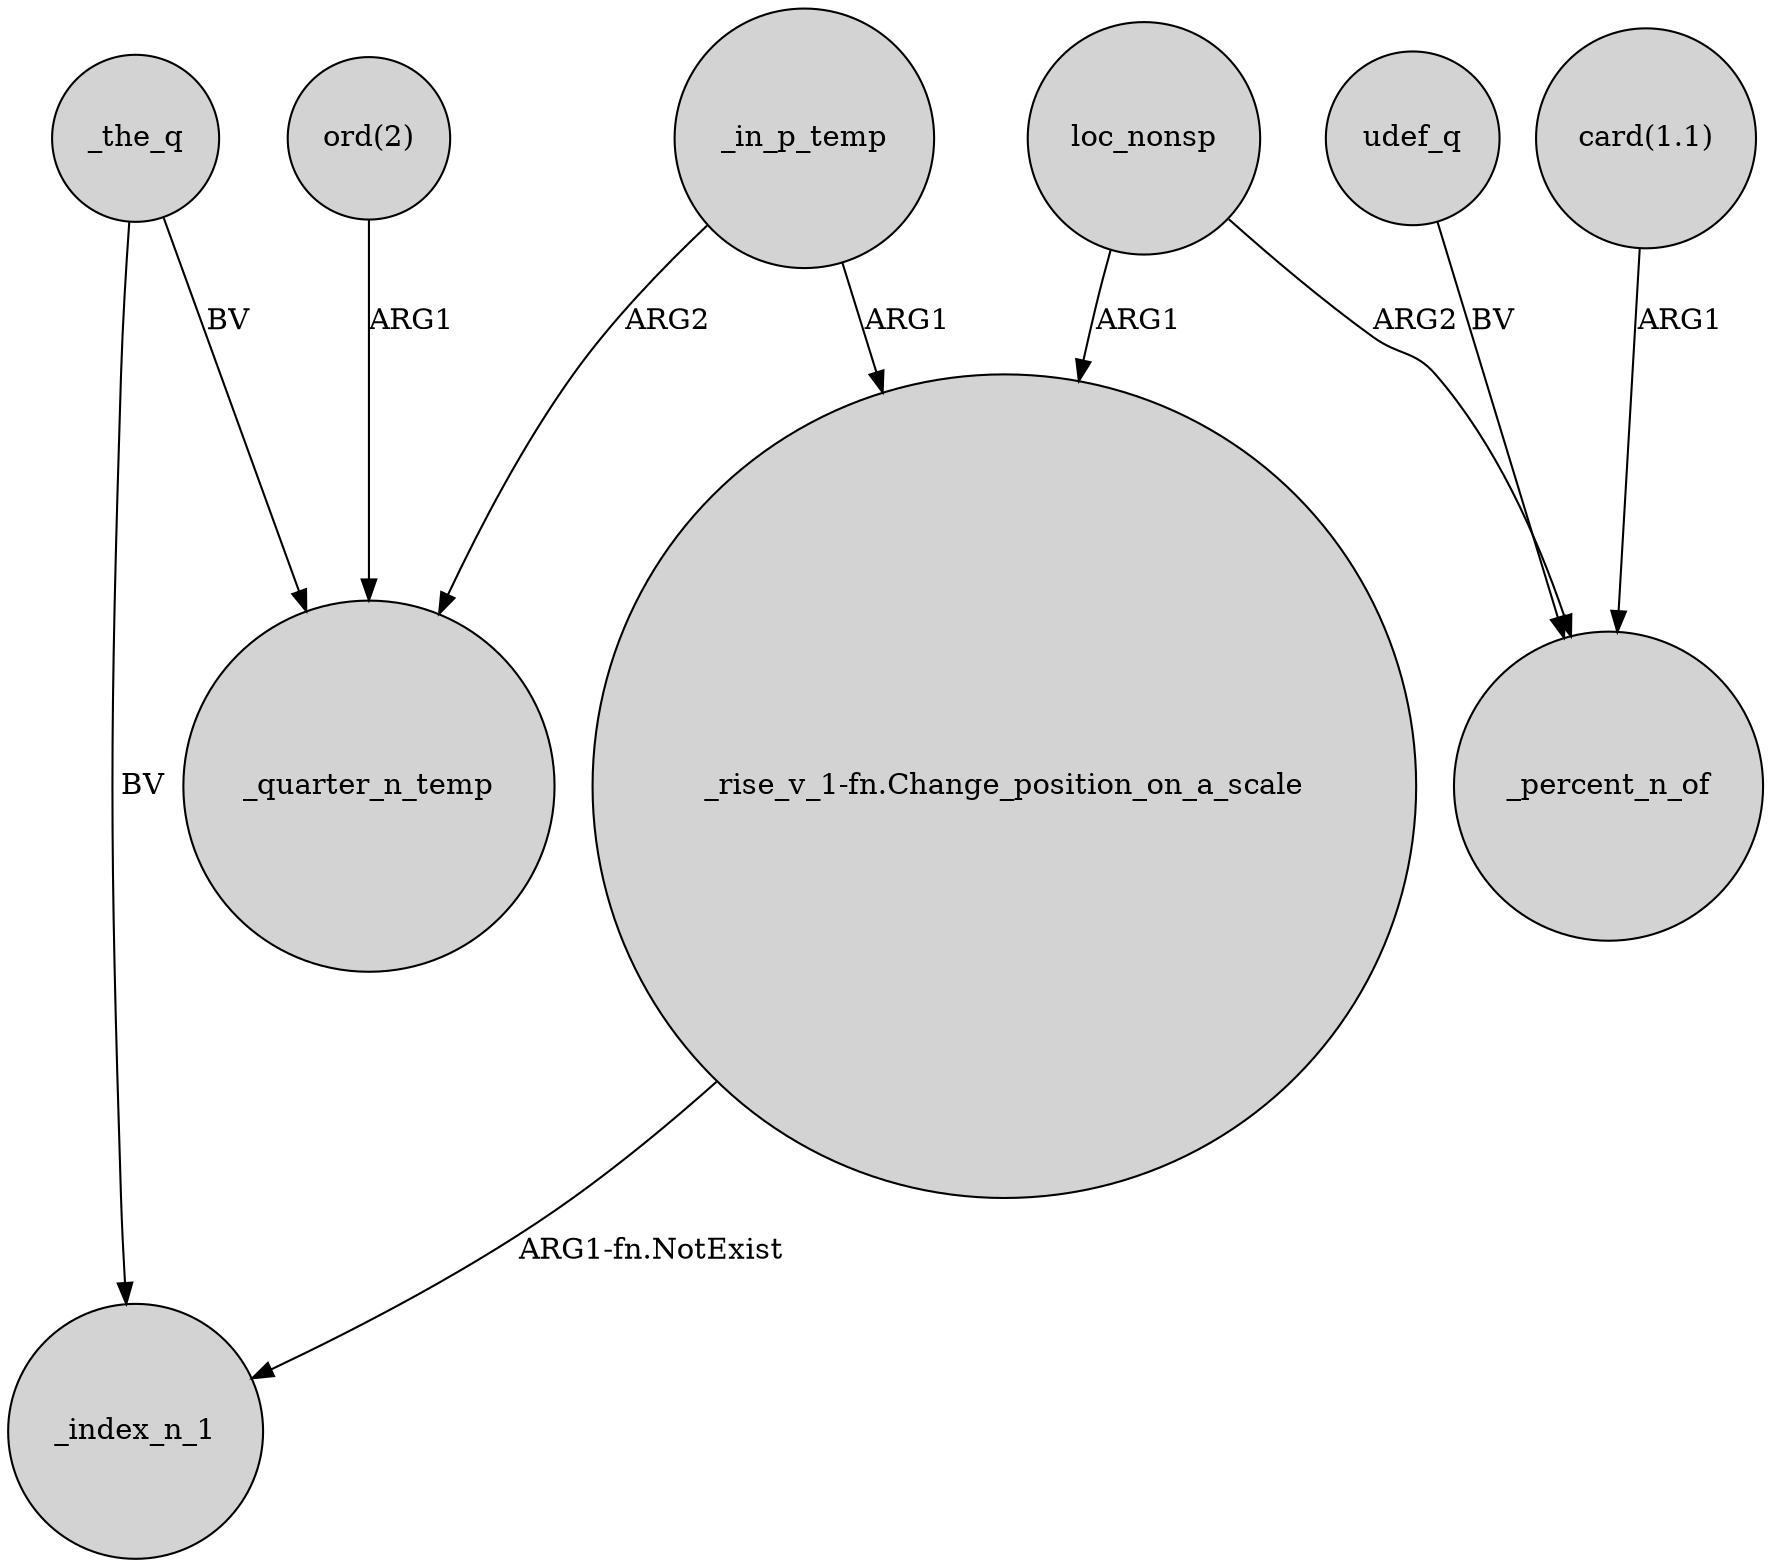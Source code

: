 digraph {
	node [shape=circle style=filled]
	_the_q -> _quarter_n_temp [label=BV]
	"ord(2)" -> _quarter_n_temp [label=ARG1]
	"_rise_v_1-fn.Change_position_on_a_scale" -> _index_n_1 [label="ARG1-fn.NotExist"]
	udef_q -> _percent_n_of [label=BV]
	loc_nonsp -> _percent_n_of [label=ARG2]
	loc_nonsp -> "_rise_v_1-fn.Change_position_on_a_scale" [label=ARG1]
	"card(1.1)" -> _percent_n_of [label=ARG1]
	_in_p_temp -> "_rise_v_1-fn.Change_position_on_a_scale" [label=ARG1]
	_in_p_temp -> _quarter_n_temp [label=ARG2]
	_the_q -> _index_n_1 [label=BV]
}
